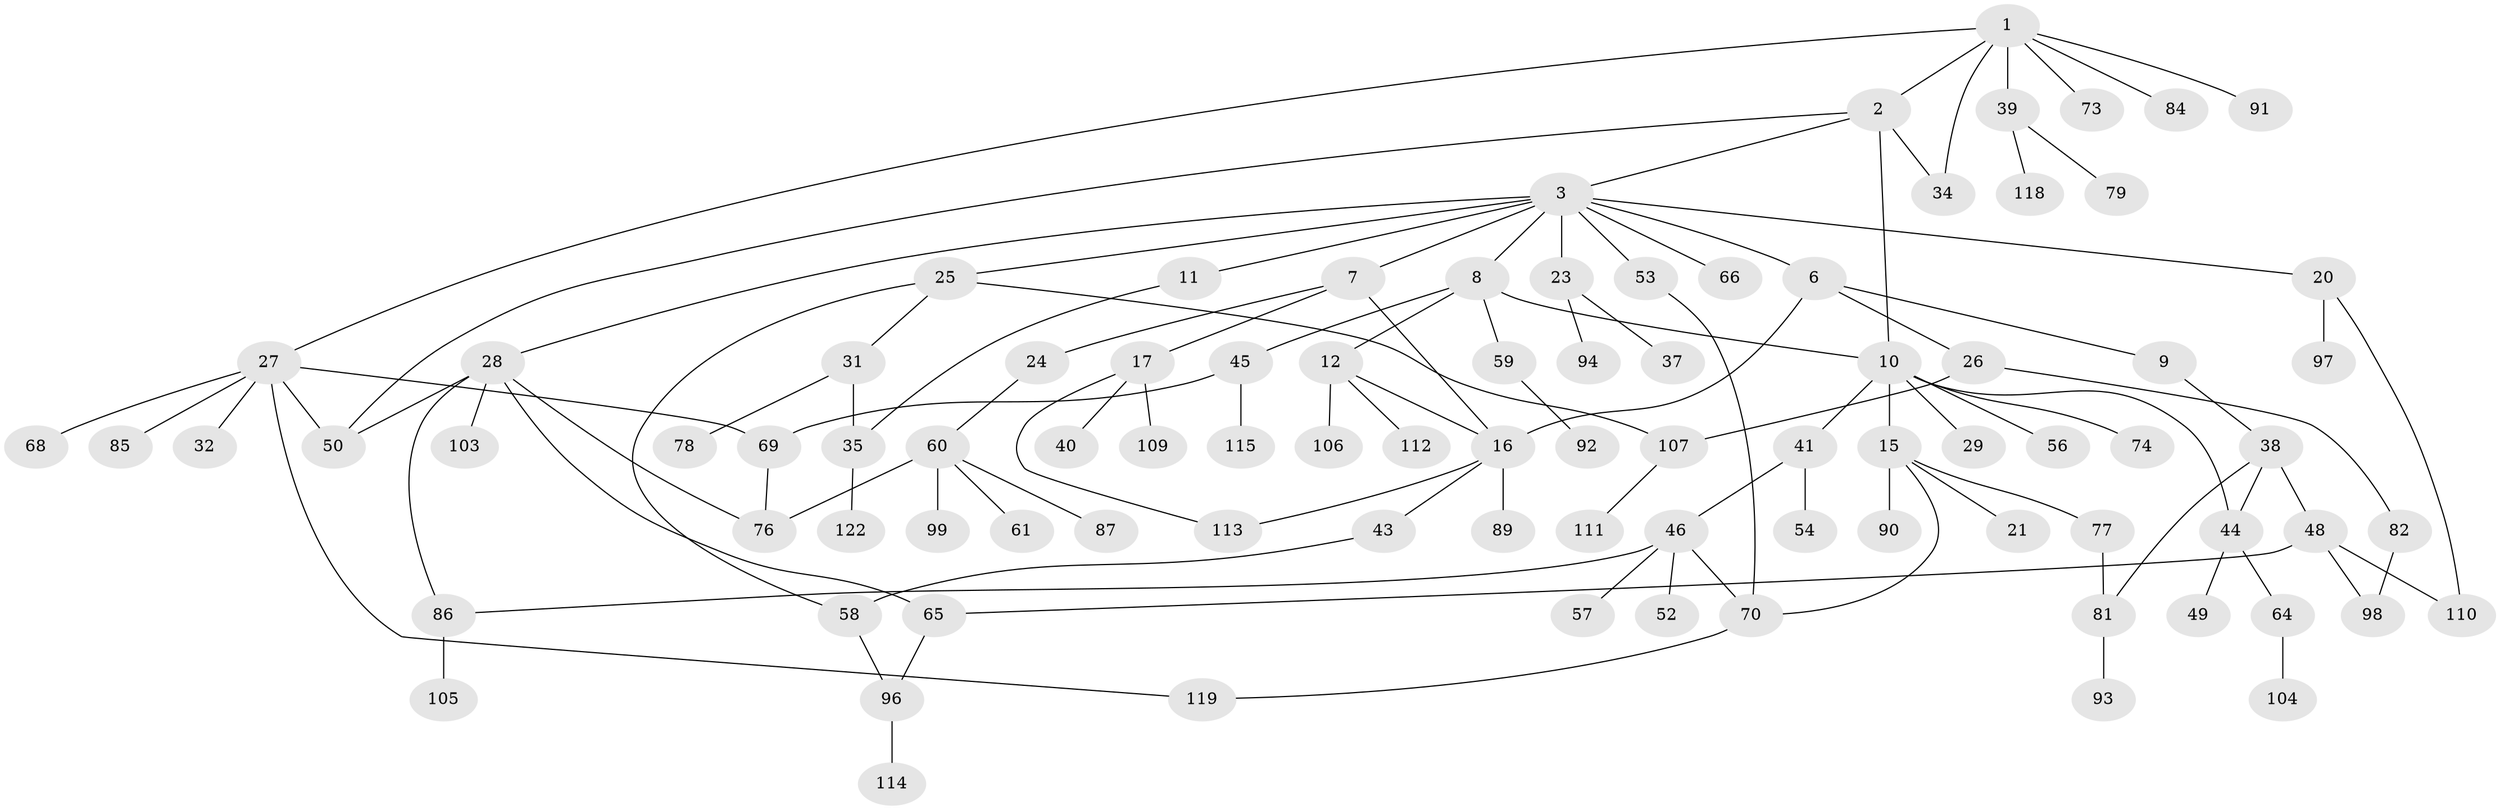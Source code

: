 // original degree distribution, {5: 0.0546875, 7: 0.015625, 4: 0.1015625, 6: 0.015625, 3: 0.1875, 2: 0.2734375, 1: 0.3515625}
// Generated by graph-tools (version 1.1) at 2025/41/03/06/25 10:41:25]
// undirected, 90 vertices, 112 edges
graph export_dot {
graph [start="1"]
  node [color=gray90,style=filled];
  1 [super="+4"];
  2;
  3 [super="+5"];
  6 [super="+13"];
  7 [super="+22"];
  8;
  9 [super="+18"];
  10 [super="+124"];
  11;
  12 [super="+14"];
  15 [super="+19"];
  16 [super="+55"];
  17 [super="+36"];
  20 [super="+95"];
  21;
  23 [super="+33"];
  24 [super="+30"];
  25 [super="+128"];
  26;
  27 [super="+67"];
  28 [super="+42"];
  29;
  31 [super="+88"];
  32 [super="+83"];
  34 [super="+51"];
  35;
  37;
  38;
  39;
  40;
  41;
  43 [super="+47"];
  44 [super="+117"];
  45 [super="+80"];
  46 [super="+127"];
  48;
  49 [super="+101"];
  50 [super="+71"];
  52;
  53 [super="+75"];
  54;
  56 [super="+63"];
  57;
  58 [super="+126"];
  59 [super="+116"];
  60 [super="+62"];
  61;
  64;
  65 [super="+125"];
  66;
  68;
  69;
  70 [super="+72"];
  73;
  74;
  76 [super="+108"];
  77;
  78;
  79;
  81 [super="+123"];
  82 [super="+102"];
  84;
  85;
  86 [super="+100"];
  87;
  89;
  90;
  91;
  92;
  93;
  94;
  96;
  97;
  98;
  99;
  103;
  104;
  105;
  106 [super="+120"];
  107 [super="+121"];
  109;
  110;
  111;
  112;
  113;
  114;
  115;
  118;
  119;
  122;
  1 -- 2;
  1 -- 27;
  1 -- 39;
  1 -- 84;
  1 -- 73;
  1 -- 34;
  1 -- 91;
  2 -- 3;
  2 -- 10;
  2 -- 34;
  2 -- 50;
  3 -- 7;
  3 -- 20;
  3 -- 23;
  3 -- 25;
  3 -- 28;
  3 -- 66;
  3 -- 53;
  3 -- 6;
  3 -- 8;
  3 -- 11;
  6 -- 9;
  6 -- 16;
  6 -- 26;
  7 -- 17;
  7 -- 24;
  7 -- 16;
  8 -- 12;
  8 -- 45;
  8 -- 59;
  8 -- 10;
  9 -- 38;
  10 -- 15;
  10 -- 29;
  10 -- 41;
  10 -- 56;
  10 -- 74;
  10 -- 44;
  11 -- 35;
  12 -- 112;
  12 -- 16;
  12 -- 106;
  15 -- 21;
  15 -- 70;
  15 -- 90;
  15 -- 77;
  16 -- 43;
  16 -- 89;
  16 -- 113;
  17 -- 40;
  17 -- 109;
  17 -- 113;
  20 -- 110;
  20 -- 97;
  23 -- 37;
  23 -- 94;
  24 -- 60;
  25 -- 31;
  25 -- 58;
  25 -- 107;
  26 -- 82;
  26 -- 107;
  27 -- 32;
  27 -- 50;
  27 -- 68;
  27 -- 85;
  27 -- 69;
  27 -- 119;
  28 -- 65;
  28 -- 103;
  28 -- 86;
  28 -- 50;
  28 -- 76;
  31 -- 78;
  31 -- 35;
  35 -- 122;
  38 -- 44;
  38 -- 48;
  38 -- 81;
  39 -- 79;
  39 -- 118;
  41 -- 46;
  41 -- 54;
  43 -- 58;
  44 -- 49;
  44 -- 64;
  45 -- 115;
  45 -- 69;
  46 -- 52;
  46 -- 57;
  46 -- 86;
  46 -- 70;
  48 -- 98;
  48 -- 110;
  48 -- 65;
  53 -- 70;
  58 -- 96;
  59 -- 92;
  60 -- 61;
  60 -- 76;
  60 -- 87;
  60 -- 99;
  64 -- 104;
  65 -- 96;
  69 -- 76;
  70 -- 119;
  77 -- 81;
  81 -- 93;
  82 -- 98;
  86 -- 105;
  96 -- 114;
  107 -- 111;
}

